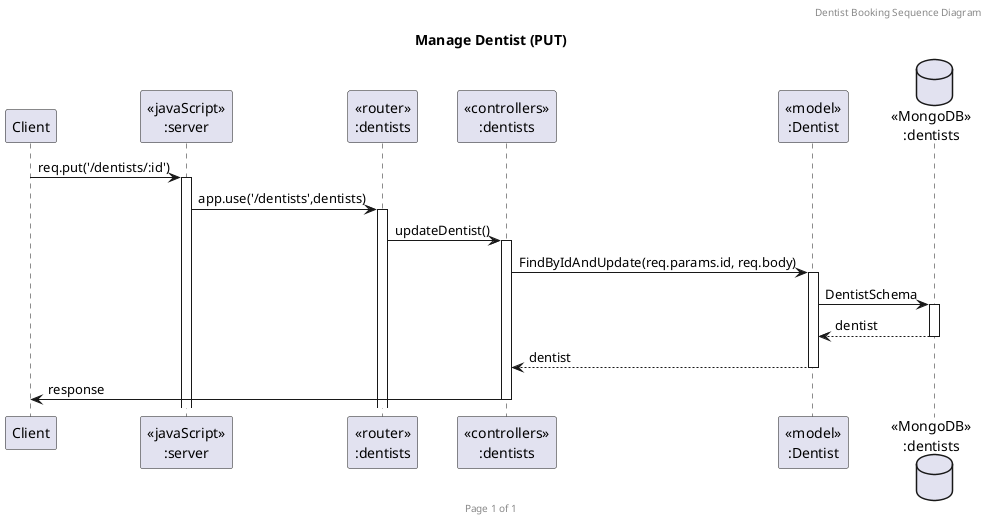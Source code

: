 @startuml Manage Dentist (PUT)

header Dentist Booking Sequence Diagram
footer Page %page% of %lastpage%
title "Manage Dentist (PUT)"

participant "Client" as client
participant "<<javaScript>>\n:server" as server
participant "<<router>>\n:dentists" as routerDentists
participant "<<controllers>>\n:dentists" as controllersDentists
participant "<<model>>\n:Dentist" as modelDentist
database "<<MongoDB>>\n:dentists" as DentistsDatabase

client->server ++:req.put('/dentists/:id')
server->routerDentists ++:app.use('/dentists',dentists)
routerDentists -> controllersDentists ++:updateDentist()
controllersDentists->modelDentist ++:FindByIdAndUpdate(req.params.id, req.body)
modelDentist ->DentistsDatabase ++: DentistSchema
DentistsDatabase --> modelDentist --: dentist
controllersDentists <-- modelDentist --:dentist
controllersDentists->client --:response

@enduml
